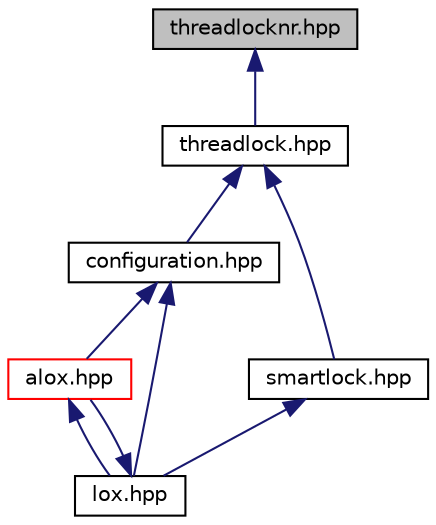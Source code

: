 digraph "threadlocknr.hpp"
{
  edge [fontname="Helvetica",fontsize="10",labelfontname="Helvetica",labelfontsize="10"];
  node [fontname="Helvetica",fontsize="10",shape=record];
  Node41 [label="threadlocknr.hpp",height=0.2,width=0.4,color="black", fillcolor="grey75", style="filled", fontcolor="black"];
  Node41 -> Node42 [dir="back",color="midnightblue",fontsize="10",style="solid",fontname="Helvetica"];
  Node42 -> Node43 [dir="back",color="midnightblue",fontsize="10",style="solid",fontname="Helvetica"];
  Node42 -> Node61 [dir="back",color="midnightblue",fontsize="10",style="solid",fontname="Helvetica"];
  Node43 -> Node44 [dir="back",color="midnightblue",fontsize="10",style="solid",fontname="Helvetica"];
  Node43 -> Node46 [dir="back",color="midnightblue",fontsize="10",style="solid",fontname="Helvetica"];
  Node44 -> Node46 [dir="back",color="midnightblue",fontsize="10",style="solid",fontname="Helvetica"];
  Node46 -> Node44 [dir="back",color="midnightblue",fontsize="10",style="solid",fontname="Helvetica"];
  Node61 -> Node46 [dir="back",color="midnightblue",fontsize="10",style="solid",fontname="Helvetica"];
  Node42 [label="threadlock.hpp",height=0.2,width=0.4,color="black", fillcolor="white", style="filled",URL="$threadlock_8hpp.html"];
  Node43 [label="configuration.hpp",height=0.2,width=0.4,color="black", fillcolor="white", style="filled",URL="$configuration_8hpp.html"];
  Node44 [label="alox.hpp",height=0.2,width=0.4,color="red", fillcolor="white", style="filled",URL="$alox_8hpp.html"];
  Node46 [label="lox.hpp",height=0.2,width=0.4,color="black", fillcolor="white", style="filled",URL="$lox_8hpp.html"];
  Node61 [label="smartlock.hpp",height=0.2,width=0.4,color="black", fillcolor="white", style="filled",URL="$smartlock_8hpp.html"];
}

